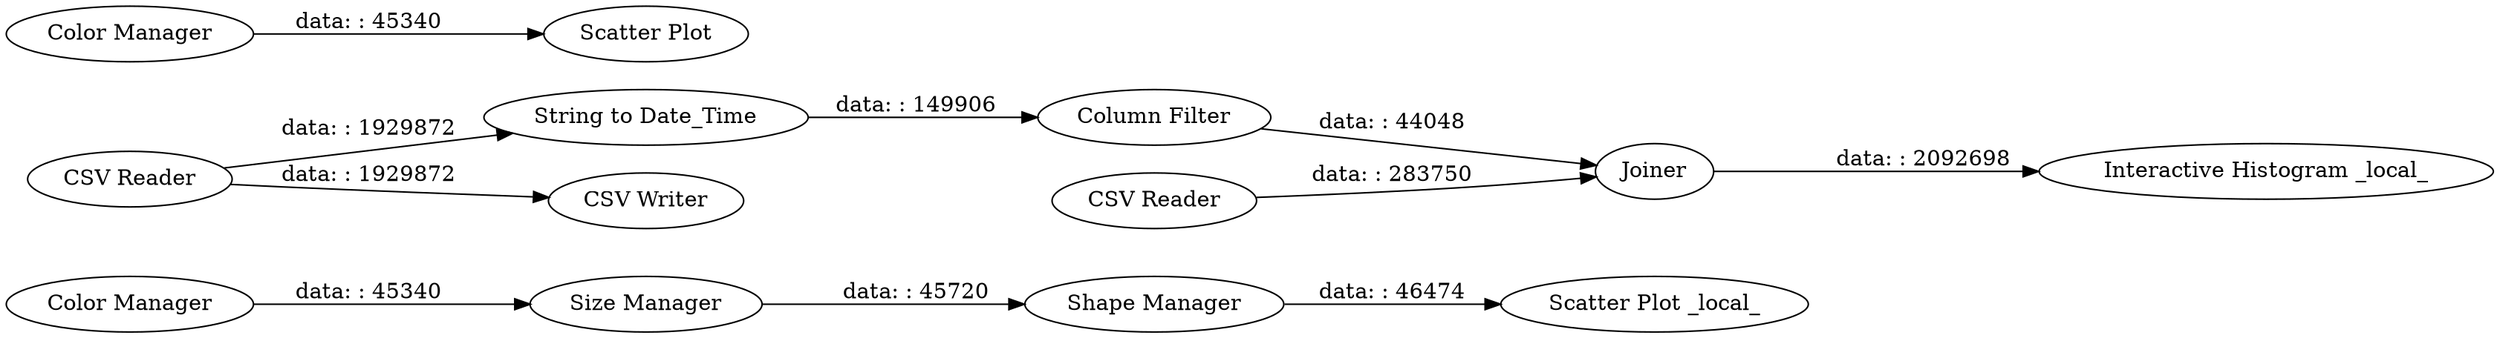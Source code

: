 digraph {
	"-6290497459220950134_15" [label="Shape Manager"]
	"-6290497459220950134_7" [label="Interactive Histogram _local_"]
	"-6290497459220950134_13" [label="Scatter Plot _local_"]
	"1114411667438826872_3" [label="String to Date_Time"]
	"-6290497459220950134_10" [label="Scatter Plot"]
	"-6290497459220950134_9" [label="Color Manager"]
	"1114411667438826872_4" [label="Column Filter"]
	"1114411667438826872_18" [label="CSV Reader"]
	"1114411667438826872_17" [label="CSV Writer"]
	"1114411667438826872_19" [label="CSV Reader"]
	"-6290497459220950134_14" [label="Color Manager"]
	"-6290497459220950134_11" [label="Size Manager"]
	"1114411667438826872_6" [label=Joiner]
	"1114411667438826872_19" -> "1114411667438826872_6" [label="data: : 283750"]
	"-6290497459220950134_14" -> "-6290497459220950134_11" [label="data: : 45340"]
	"1114411667438826872_3" -> "1114411667438826872_4" [label="data: : 149906"]
	"-6290497459220950134_11" -> "-6290497459220950134_15" [label="data: : 45720"]
	"1114411667438826872_18" -> "1114411667438826872_3" [label="data: : 1929872"]
	"-6290497459220950134_9" -> "-6290497459220950134_10" [label="data: : 45340"]
	"1114411667438826872_6" -> "-6290497459220950134_7" [label="data: : 2092698"]
	"-6290497459220950134_15" -> "-6290497459220950134_13" [label="data: : 46474"]
	"1114411667438826872_18" -> "1114411667438826872_17" [label="data: : 1929872"]
	"1114411667438826872_4" -> "1114411667438826872_6" [label="data: : 44048"]
	rankdir=LR
}

